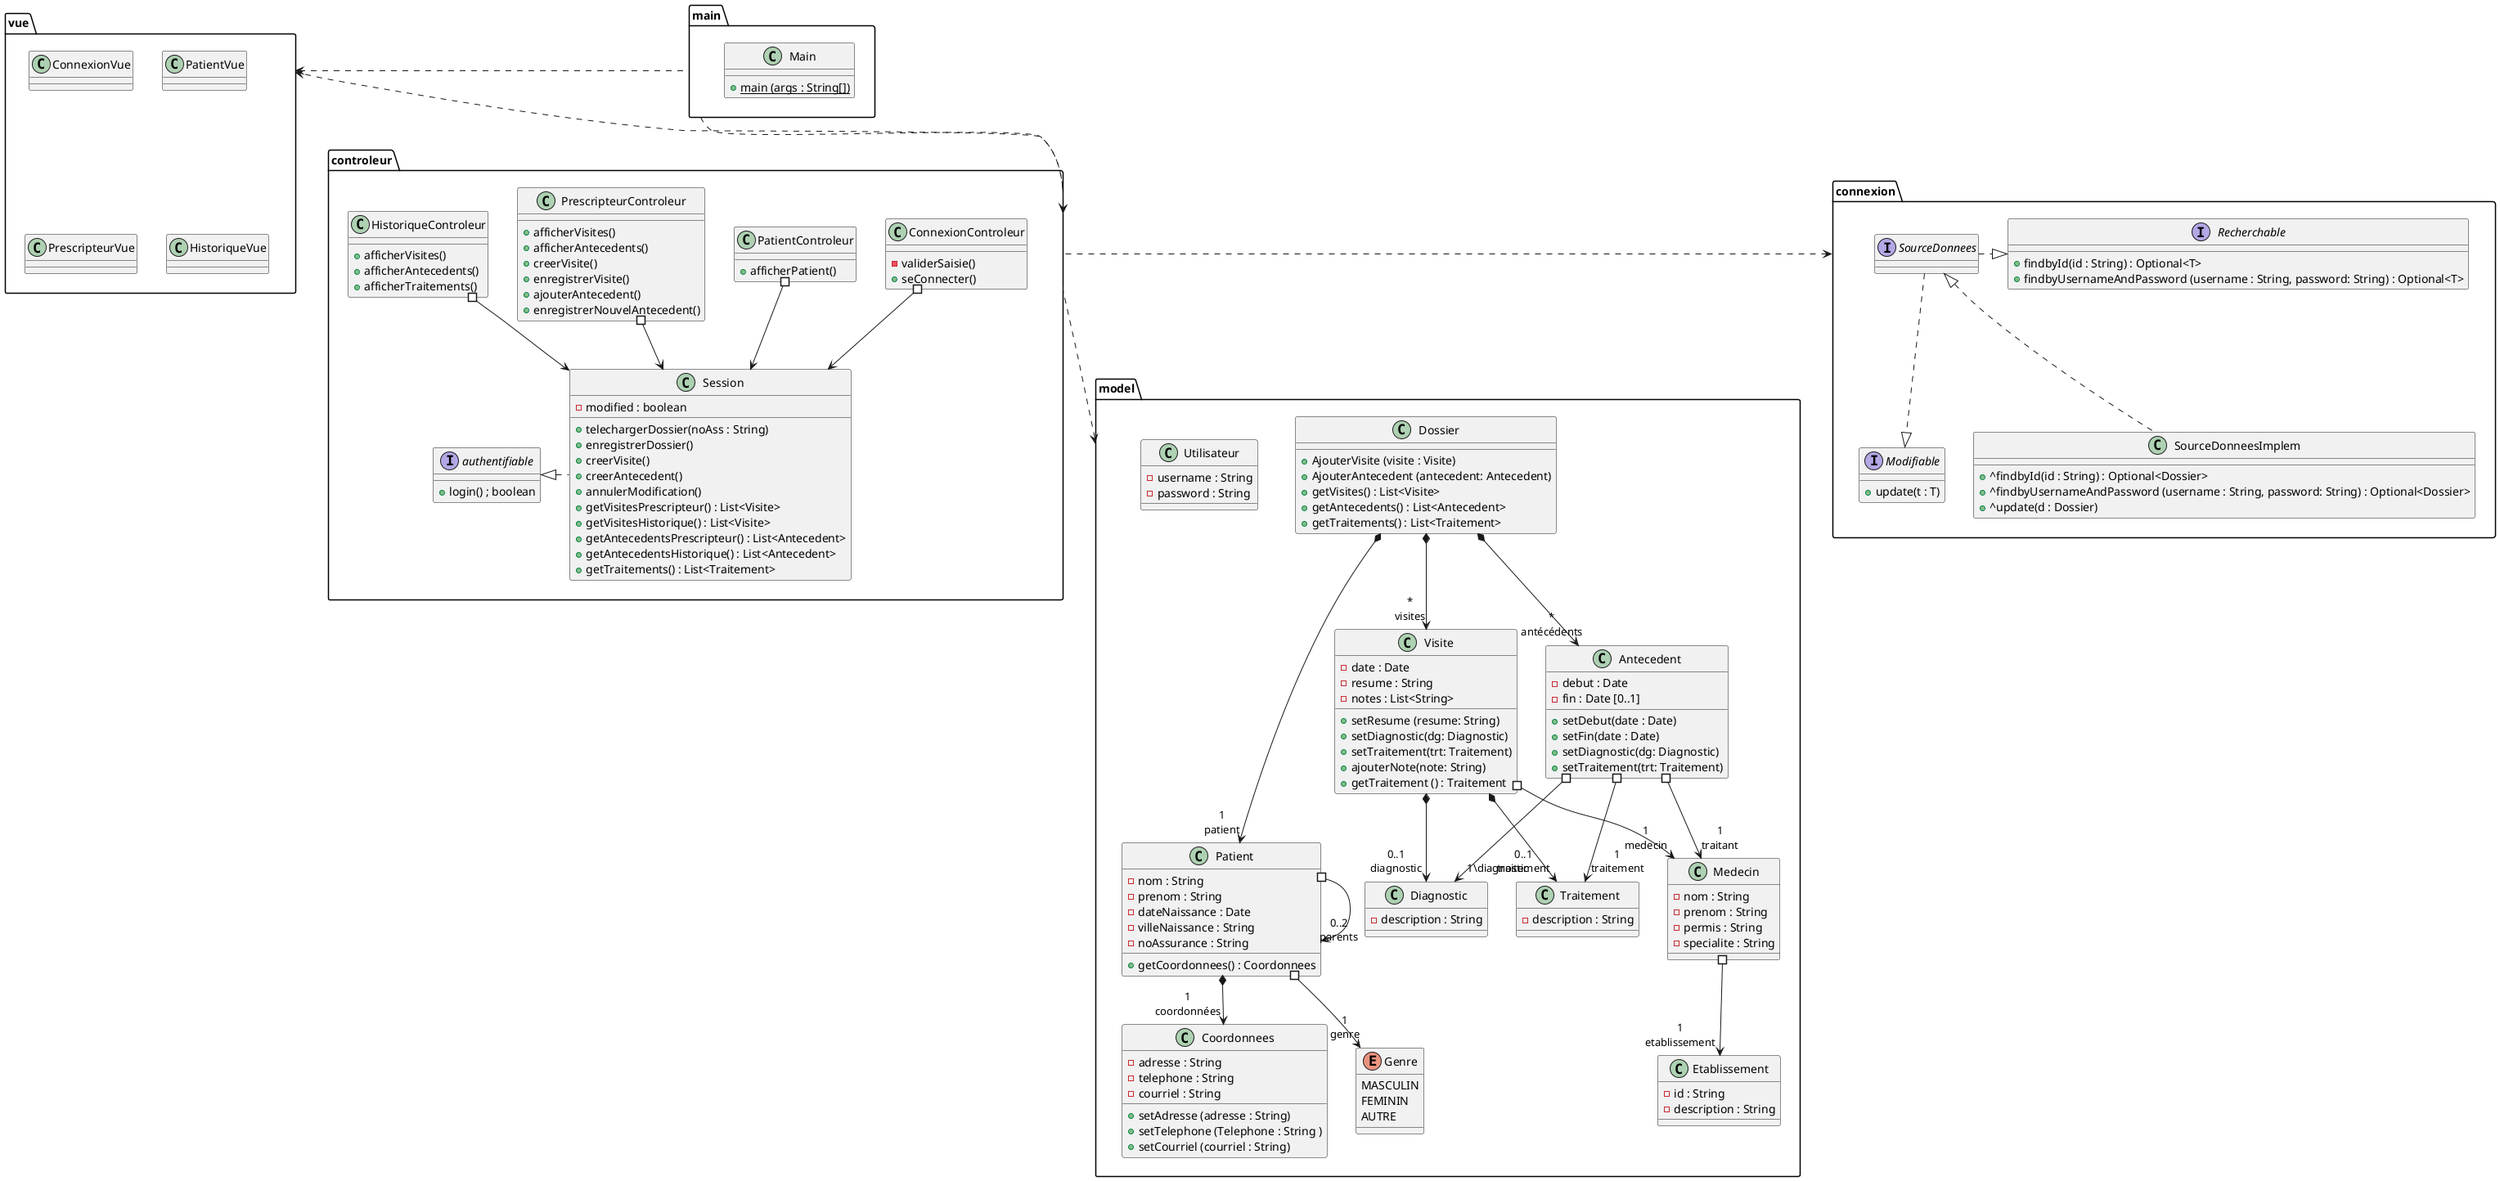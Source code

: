 @startuml

package model {

class Patient {
    - nom : String 
    - prenom : String
    - dateNaissance : Date 
    - villeNaissance : String
    - noAssurance : String
    + getCoordonnees() : Coordonnees
}

class Coordonnees {
    - adresse : String
    - telephone : String
    - courriel : String
    + setAdresse (adresse : String)
    + setTelephone (Telephone : String )
    + setCourriel (courriel : String)
}

enum Genre {
    MASCULIN
    FEMININ
    AUTRE
}

class Dossier {
    + AjouterVisite (visite : Visite)
    + AjouterAntecedent (antecedent: Antecedent)
    + getVisites() : List<Visite>
    + getAntecedents() : List<Antecedent>
    + getTraitements() : List<Traitement>
}

class Visite {
    - date : Date
    - resume : String
    - notes : List<String>
    + setResume (resume: String)
    + setDiagnostic(dg: Diagnostic)
    + setTraitement(trt: Traitement)
    + ajouterNote(note: String)
    + getTraitement () : Traitement
}

class Antecedent {
    - debut : Date
    - fin : Date [0..1]
    + setDebut(date : Date)
    + setFin(date : Date)
    + setDiagnostic(dg: Diagnostic)
    + setTraitement(trt: Traitement)
}

class Diagnostic {
    - description : String
}

class Traitement {
    - description : String
}

class Medecin {
    - nom : String 
    - prenom : String
    - permis : String
    - specialite : String
}

class Etablissement {
    - id : String
    - description : String
}

class Utilisateur { 
    - username : String 
    - password : String 
    } 

}

package connexion {

Interface SourceDonnees {
    
}

interface Recherchable {
    + findbyId(id : String) : Optional<T>
    + findbyUsernameAndPassword (username : String, password: String) : Optional<T>
}

interface Modifiable {
    + update(t : T)
}

class SourceDonneesImplem {
    + ^findbyId(id : String) : Optional<Dossier>
    + ^findbyUsernameAndPassword (username : String, password: String) : Optional<Dossier>
    + ^update(d : Dossier)
}

}

package controleur {

class Session {
    - modified : boolean
    + telechargerDossier(noAss : String)
    + enregistrerDossier()
    + creerVisite()
    + creerAntecedent()
    + annulerModification()
    + getVisitesPrescripteur() : List<Visite>
    + getVisitesHistorique() : List<Visite>
    + getAntecedentsPrescripteur() : List<Antecedent>
    + getAntecedentsHistorique() : List<Antecedent>
    + getTraitements() : List<Traitement>
}

interface authentifiable {
    + login() ; boolean
}

class ConnexionControleur {
    - validerSaisie()
    + seConnecter()
}

class PatientControleur {
    + afficherPatient()
}

class PrescripteurControleur {
    + afficherVisites()
    + afficherAntecedents()
    + creerVisite()
    + enregistrerVisite()
    + ajouterAntecedent()
    + enregistrerNouvelAntecedent()
}

class HistoriqueControleur {
    + afficherVisites()
    + afficherAntecedents()
    + afficherTraitements()
}

}

package vue {

class ConnexionVue {
}

class PatientVue{

}

class PrescripteurVue {

}

class HistoriqueVue {

}

}

package main {

class Main {
    + {static} main (args : String[])
}

}






Patient *--> "1\ncoordonnées" Coordonnees
Patient #--> "0..2\nparents" Patient
Patient #--> "1\ngenre" Genre

Dossier *--> "*\nvisites" Visite
Dossier *--> "*\nantécédents" Antecedent
Dossier *---> "1\npatient" Patient

Visite *--> "0..1\ndiagnostic" Diagnostic
Visite *--> "0..1\ntraitement" Traitement
Visite #--> "1\nmedecin" Medecin

Antecedent #--> "1\ntraitant" Medecin
Antecedent #--> "1\diagnostic" Diagnostic
Antecedent #--> "1\ntraitement" Traitement

Medecin #--> "1\netablissement" Etablissement


Session .l.|> authentifiable

SourceDonnees .d.|> Modifiable
SourceDonnees  .|> Recherchable
SourceDonnees <|.. SourceDonneesImplem


ConnexionControleur #--> Session
PatientControleur #--> Session
PrescripteurControleur #--> Session
HistoriqueControleur #--> Session

vue <. main
main ..> controleur

vue <..> controleur

controleur ..> model

controleur .> connexion

@enduml
